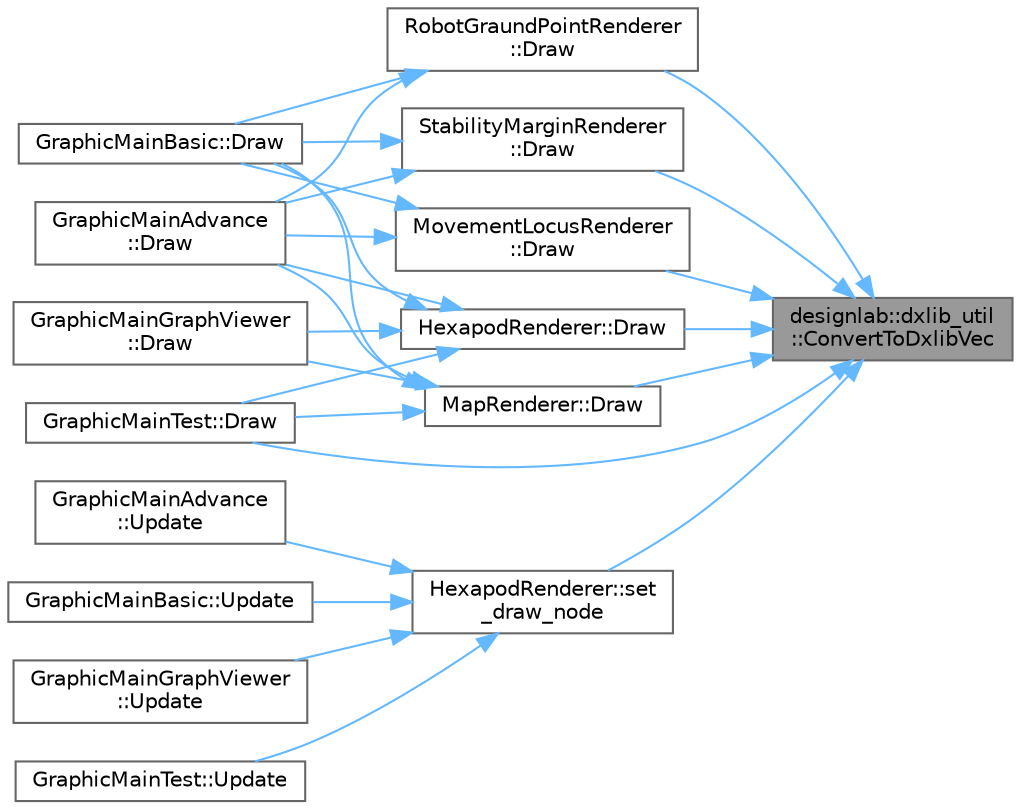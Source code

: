 digraph "designlab::dxlib_util::ConvertToDxlibVec"
{
 // LATEX_PDF_SIZE
  bgcolor="transparent";
  edge [fontname=Helvetica,fontsize=10,labelfontname=Helvetica,labelfontsize=10];
  node [fontname=Helvetica,fontsize=10,shape=box,height=0.2,width=0.4];
  rankdir="RL";
  Node1 [id="Node000001",label="designlab::dxlib_util\l::ConvertToDxlibVec",height=0.2,width=0.4,color="gray40", fillcolor="grey60", style="filled", fontcolor="black",tooltip="Dxlibの座標を示すVECTORと，このプログラムで使用しているVectorを変換する．   ロボット座標系は右手座標系，Dxlibは左手座標系(工学は右手・ゲームライブラリは左手が多い気がする)なの..."];
  Node1 -> Node2 [id="edge1_Node000001_Node000002",dir="back",color="steelblue1",style="solid",tooltip=" "];
  Node2 [id="Node000002",label="HexapodRenderer::Draw",height=0.2,width=0.4,color="grey40", fillcolor="white", style="filled",URL="$class_hexapod_renderer.html#a8eae43f9a83c964275d97cd9c73d9451",tooltip="ロボットを3D空間に描画する．"];
  Node2 -> Node3 [id="edge2_Node000002_Node000003",dir="back",color="steelblue1",style="solid",tooltip=" "];
  Node3 [id="Node000003",label="GraphicMainAdvance\l::Draw",height=0.2,width=0.4,color="grey40", fillcolor="white", style="filled",URL="$class_graphic_main_advance.html#a6692e76b6ea8bf3bc16f7e22c0feccbb",tooltip="描画を行う．ここでは描画系の処理のみを行い内部のデータを更新しないためconstを付けている．純粋仮想関数．"];
  Node2 -> Node4 [id="edge3_Node000002_Node000004",dir="back",color="steelblue1",style="solid",tooltip=" "];
  Node4 [id="Node000004",label="GraphicMainBasic::Draw",height=0.2,width=0.4,color="grey40", fillcolor="white", style="filled",URL="$class_graphic_main_basic.html#a1e698ba2d3c8d10a78d37f1be466b061",tooltip="描画を行う．ここでは描画系の処理のみを行い内部のデータを更新しないためconstを付けている．純粋仮想関数．"];
  Node2 -> Node5 [id="edge4_Node000002_Node000005",dir="back",color="steelblue1",style="solid",tooltip=" "];
  Node5 [id="Node000005",label="GraphicMainGraphViewer\l::Draw",height=0.2,width=0.4,color="grey40", fillcolor="white", style="filled",URL="$class_graphic_main_graph_viewer.html#a14795bbb91d4226833221de9ca9f8d8e",tooltip="描画を行う．ここでは描画系の処理のみを行い内部のデータを更新しないためconstを付けている．純粋仮想関数．"];
  Node2 -> Node6 [id="edge5_Node000002_Node000006",dir="back",color="steelblue1",style="solid",tooltip=" "];
  Node6 [id="Node000006",label="GraphicMainTest::Draw",height=0.2,width=0.4,color="grey40", fillcolor="white", style="filled",URL="$class_graphic_main_test.html#a89739811751658e7ad119ceb81eba60d",tooltip="描画を行う．ここでは描画系の処理のみを行い内部のデータを更新しないためconstを付けている．純粋仮想関数．"];
  Node1 -> Node6 [id="edge6_Node000001_Node000006",dir="back",color="steelblue1",style="solid",tooltip=" "];
  Node1 -> Node7 [id="edge7_Node000001_Node000007",dir="back",color="steelblue1",style="solid",tooltip=" "];
  Node7 [id="Node000007",label="MapRenderer::Draw",height=0.2,width=0.4,color="grey40", fillcolor="white", style="filled",URL="$class_map_renderer.html#a7f66eb64de0ae30b8aec6b22484f7762",tooltip="マップの描画を行う．"];
  Node7 -> Node3 [id="edge8_Node000007_Node000003",dir="back",color="steelblue1",style="solid",tooltip=" "];
  Node7 -> Node4 [id="edge9_Node000007_Node000004",dir="back",color="steelblue1",style="solid",tooltip=" "];
  Node7 -> Node5 [id="edge10_Node000007_Node000005",dir="back",color="steelblue1",style="solid",tooltip=" "];
  Node7 -> Node6 [id="edge11_Node000007_Node000006",dir="back",color="steelblue1",style="solid",tooltip=" "];
  Node1 -> Node8 [id="edge12_Node000001_Node000008",dir="back",color="steelblue1",style="solid",tooltip=" "];
  Node8 [id="Node000008",label="StabilityMarginRenderer\l::Draw",height=0.2,width=0.4,color="grey40", fillcolor="white", style="filled",URL="$class_stability_margin_renderer.html#aa49922b8aa57afbb10acd08a0a5efd40",tooltip="ロボットの静的安定余裕(支持脚多角形)を描画する．"];
  Node8 -> Node3 [id="edge13_Node000008_Node000003",dir="back",color="steelblue1",style="solid",tooltip=" "];
  Node8 -> Node4 [id="edge14_Node000008_Node000004",dir="back",color="steelblue1",style="solid",tooltip=" "];
  Node1 -> Node9 [id="edge15_Node000001_Node000009",dir="back",color="steelblue1",style="solid",tooltip=" "];
  Node9 [id="Node000009",label="MovementLocusRenderer\l::Draw",height=0.2,width=0.4,color="grey40", fillcolor="white", style="filled",URL="$class_movement_locus_renderer.html#a612f13f7426af1679fbb004fe612c9c6",tooltip="ロボットの移動軌跡を描画する．"];
  Node9 -> Node3 [id="edge16_Node000009_Node000003",dir="back",color="steelblue1",style="solid",tooltip=" "];
  Node9 -> Node4 [id="edge17_Node000009_Node000004",dir="back",color="steelblue1",style="solid",tooltip=" "];
  Node1 -> Node10 [id="edge18_Node000001_Node000010",dir="back",color="steelblue1",style="solid",tooltip=" "];
  Node10 [id="Node000010",label="RobotGraundPointRenderer\l::Draw",height=0.2,width=0.4,color="grey40", fillcolor="white", style="filled",URL="$class_robot_graund_point_renderer.html#ab29a09c0c523164d7d15195fc13eedd7",tooltip=" "];
  Node10 -> Node3 [id="edge19_Node000010_Node000003",dir="back",color="steelblue1",style="solid",tooltip=" "];
  Node10 -> Node4 [id="edge20_Node000010_Node000004",dir="back",color="steelblue1",style="solid",tooltip=" "];
  Node1 -> Node11 [id="edge21_Node000001_Node000011",dir="back",color="steelblue1",style="solid",tooltip=" "];
  Node11 [id="Node000011",label="HexapodRenderer::set\l_draw_node",height=0.2,width=0.4,color="grey40", fillcolor="white", style="filled",URL="$class_hexapod_renderer.html#a1da14c8e1e413d5f55a8fab7b04fb57b",tooltip="ロボットの状態を更新する．"];
  Node11 -> Node12 [id="edge22_Node000011_Node000012",dir="back",color="steelblue1",style="solid",tooltip=" "];
  Node12 [id="Node000012",label="GraphicMainAdvance\l::Update",height=0.2,width=0.4,color="grey40", fillcolor="white", style="filled",URL="$class_graphic_main_advance.html#ace2690c4ee9863eb356b7dc352cc9c9d",tooltip="描画画面の更新を行う．純粋仮想関数のため，継承先では必ずoverrideする必要がある．"];
  Node11 -> Node13 [id="edge23_Node000011_Node000013",dir="back",color="steelblue1",style="solid",tooltip=" "];
  Node13 [id="Node000013",label="GraphicMainBasic::Update",height=0.2,width=0.4,color="grey40", fillcolor="white", style="filled",URL="$class_graphic_main_basic.html#a281c12f1a5df1d5dfce7aefad5057985",tooltip="描画画面の更新を行う．純粋仮想関数のため，継承先では必ずoverrideする必要がある．"];
  Node11 -> Node14 [id="edge24_Node000011_Node000014",dir="back",color="steelblue1",style="solid",tooltip=" "];
  Node14 [id="Node000014",label="GraphicMainGraphViewer\l::Update",height=0.2,width=0.4,color="grey40", fillcolor="white", style="filled",URL="$class_graphic_main_graph_viewer.html#ac77d5fa3c4596eda65ae4bb4884134b0",tooltip="描画画面の更新を行う．純粋仮想関数のため，継承先では必ずoverrideする必要がある．"];
  Node11 -> Node15 [id="edge25_Node000011_Node000015",dir="back",color="steelblue1",style="solid",tooltip=" "];
  Node15 [id="Node000015",label="GraphicMainTest::Update",height=0.2,width=0.4,color="grey40", fillcolor="white", style="filled",URL="$class_graphic_main_test.html#a4f7ad32f20357a7eb5ab1a7b1271a916",tooltip="描画画面の更新を行う．純粋仮想関数のため，継承先では必ずoverrideする必要がある．"];
}
